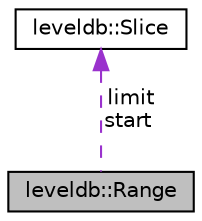 digraph "leveldb::Range"
{
 // LATEX_PDF_SIZE
  edge [fontname="Helvetica",fontsize="10",labelfontname="Helvetica",labelfontsize="10"];
  node [fontname="Helvetica",fontsize="10",shape=record];
  Node1 [label="leveldb::Range",height=0.2,width=0.4,color="black", fillcolor="grey75", style="filled", fontcolor="black",tooltip=" "];
  Node2 -> Node1 [dir="back",color="darkorchid3",fontsize="10",style="dashed",label=" limit\nstart" ,fontname="Helvetica"];
  Node2 [label="leveldb::Slice",height=0.2,width=0.4,color="black", fillcolor="white", style="filled",URL="$classleveldb_1_1_slice.html",tooltip=" "];
}
